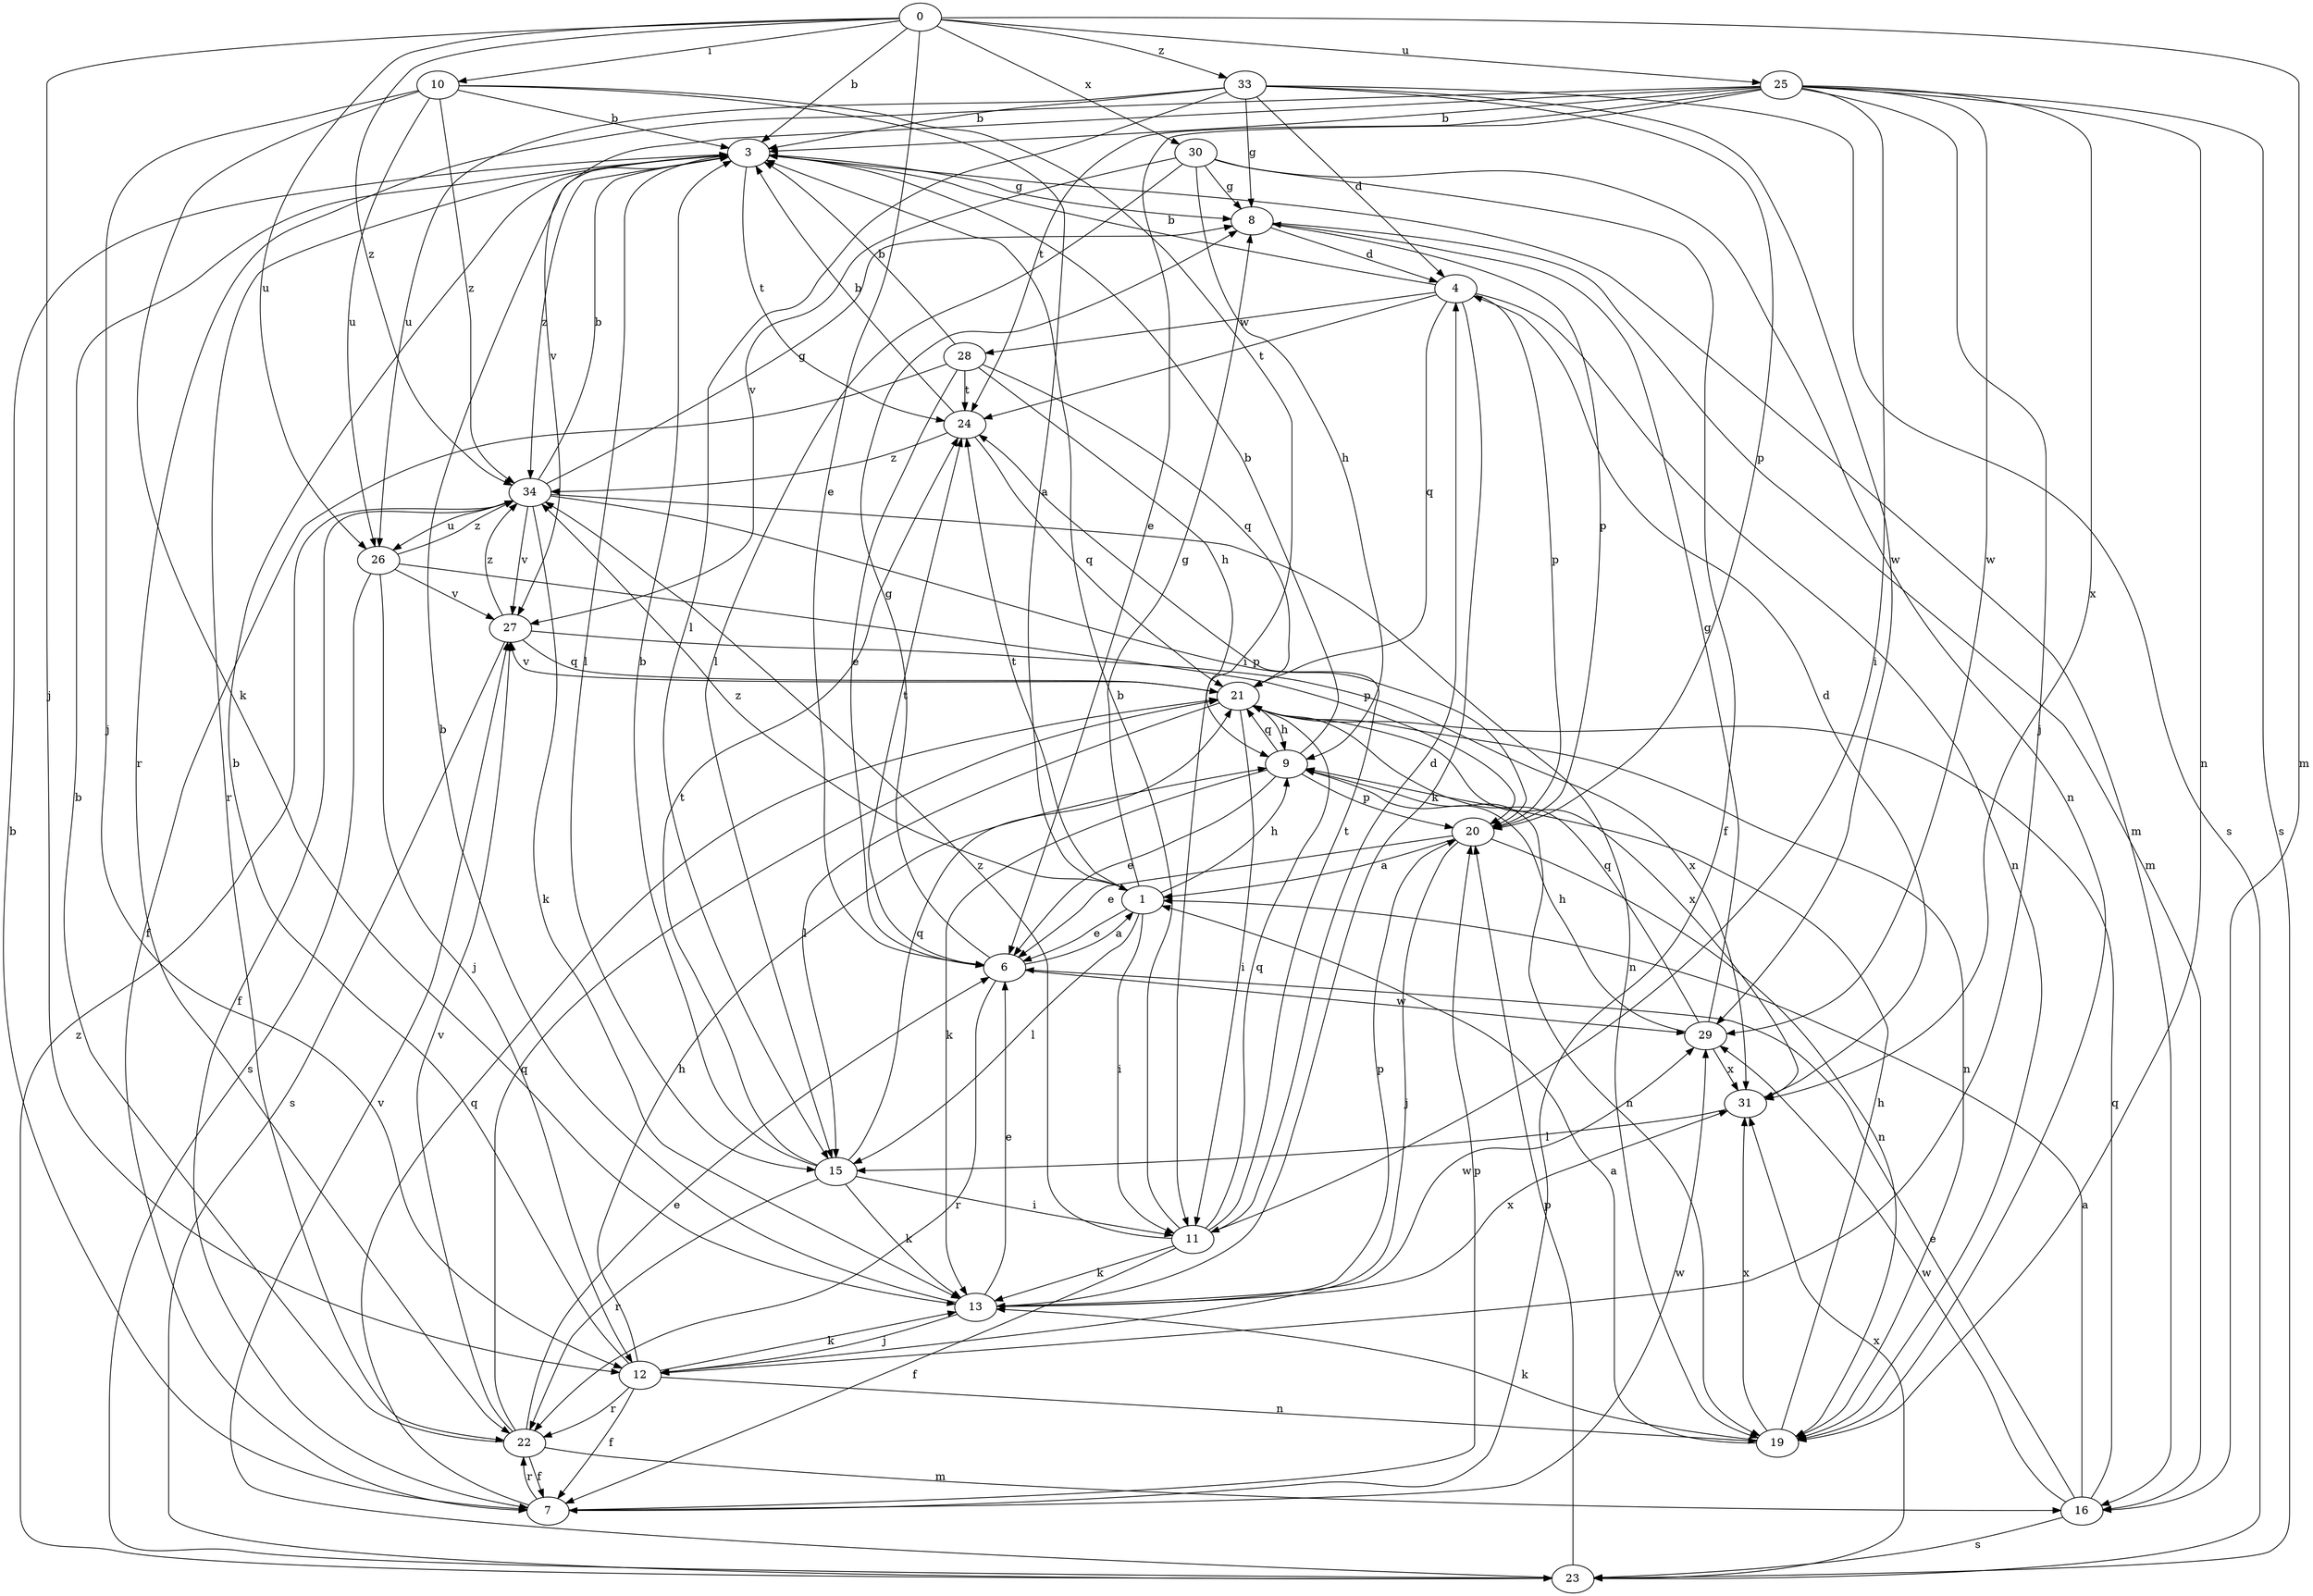 strict digraph  {
0;
1;
3;
4;
6;
7;
8;
9;
10;
11;
12;
13;
15;
16;
19;
20;
21;
22;
23;
24;
25;
26;
27;
28;
29;
30;
31;
33;
34;
0 -> 3  [label=b];
0 -> 6  [label=e];
0 -> 10  [label=i];
0 -> 12  [label=j];
0 -> 16  [label=m];
0 -> 25  [label=u];
0 -> 26  [label=u];
0 -> 30  [label=x];
0 -> 33  [label=z];
0 -> 34  [label=z];
1 -> 6  [label=e];
1 -> 8  [label=g];
1 -> 9  [label=h];
1 -> 11  [label=i];
1 -> 15  [label=l];
1 -> 24  [label=t];
1 -> 34  [label=z];
3 -> 8  [label=g];
3 -> 15  [label=l];
3 -> 16  [label=m];
3 -> 22  [label=r];
3 -> 24  [label=t];
3 -> 34  [label=z];
4 -> 3  [label=b];
4 -> 13  [label=k];
4 -> 19  [label=n];
4 -> 20  [label=p];
4 -> 21  [label=q];
4 -> 24  [label=t];
4 -> 28  [label=w];
6 -> 1  [label=a];
6 -> 8  [label=g];
6 -> 22  [label=r];
6 -> 24  [label=t];
6 -> 29  [label=w];
7 -> 3  [label=b];
7 -> 20  [label=p];
7 -> 21  [label=q];
7 -> 22  [label=r];
7 -> 29  [label=w];
8 -> 4  [label=d];
8 -> 16  [label=m];
8 -> 20  [label=p];
9 -> 3  [label=b];
9 -> 6  [label=e];
9 -> 13  [label=k];
9 -> 19  [label=n];
9 -> 20  [label=p];
9 -> 21  [label=q];
10 -> 1  [label=a];
10 -> 3  [label=b];
10 -> 11  [label=i];
10 -> 12  [label=j];
10 -> 13  [label=k];
10 -> 26  [label=u];
10 -> 34  [label=z];
11 -> 3  [label=b];
11 -> 4  [label=d];
11 -> 7  [label=f];
11 -> 13  [label=k];
11 -> 21  [label=q];
11 -> 24  [label=t];
11 -> 34  [label=z];
12 -> 3  [label=b];
12 -> 7  [label=f];
12 -> 9  [label=h];
12 -> 13  [label=k];
12 -> 19  [label=n];
12 -> 22  [label=r];
13 -> 3  [label=b];
13 -> 6  [label=e];
13 -> 12  [label=j];
13 -> 20  [label=p];
13 -> 29  [label=w];
13 -> 31  [label=x];
15 -> 3  [label=b];
15 -> 11  [label=i];
15 -> 13  [label=k];
15 -> 21  [label=q];
15 -> 22  [label=r];
15 -> 24  [label=t];
16 -> 1  [label=a];
16 -> 6  [label=e];
16 -> 21  [label=q];
16 -> 23  [label=s];
16 -> 29  [label=w];
19 -> 1  [label=a];
19 -> 9  [label=h];
19 -> 13  [label=k];
19 -> 31  [label=x];
20 -> 1  [label=a];
20 -> 6  [label=e];
20 -> 12  [label=j];
20 -> 19  [label=n];
21 -> 9  [label=h];
21 -> 11  [label=i];
21 -> 15  [label=l];
21 -> 19  [label=n];
21 -> 27  [label=v];
21 -> 31  [label=x];
22 -> 3  [label=b];
22 -> 6  [label=e];
22 -> 7  [label=f];
22 -> 16  [label=m];
22 -> 21  [label=q];
22 -> 27  [label=v];
23 -> 20  [label=p];
23 -> 27  [label=v];
23 -> 31  [label=x];
23 -> 34  [label=z];
24 -> 3  [label=b];
24 -> 21  [label=q];
24 -> 34  [label=z];
25 -> 3  [label=b];
25 -> 6  [label=e];
25 -> 11  [label=i];
25 -> 12  [label=j];
25 -> 19  [label=n];
25 -> 22  [label=r];
25 -> 23  [label=s];
25 -> 24  [label=t];
25 -> 27  [label=v];
25 -> 29  [label=w];
25 -> 31  [label=x];
26 -> 12  [label=j];
26 -> 20  [label=p];
26 -> 23  [label=s];
26 -> 27  [label=v];
26 -> 34  [label=z];
27 -> 21  [label=q];
27 -> 23  [label=s];
27 -> 31  [label=x];
27 -> 34  [label=z];
28 -> 3  [label=b];
28 -> 6  [label=e];
28 -> 7  [label=f];
28 -> 9  [label=h];
28 -> 21  [label=q];
28 -> 24  [label=t];
29 -> 8  [label=g];
29 -> 9  [label=h];
29 -> 21  [label=q];
29 -> 31  [label=x];
30 -> 7  [label=f];
30 -> 8  [label=g];
30 -> 9  [label=h];
30 -> 15  [label=l];
30 -> 19  [label=n];
30 -> 27  [label=v];
31 -> 4  [label=d];
31 -> 15  [label=l];
33 -> 3  [label=b];
33 -> 4  [label=d];
33 -> 8  [label=g];
33 -> 15  [label=l];
33 -> 20  [label=p];
33 -> 23  [label=s];
33 -> 26  [label=u];
33 -> 29  [label=w];
34 -> 3  [label=b];
34 -> 7  [label=f];
34 -> 8  [label=g];
34 -> 13  [label=k];
34 -> 19  [label=n];
34 -> 20  [label=p];
34 -> 26  [label=u];
34 -> 27  [label=v];
}
